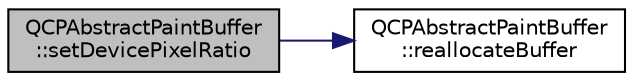 digraph "QCPAbstractPaintBuffer::setDevicePixelRatio"
{
 // LATEX_PDF_SIZE
  edge [fontname="Helvetica",fontsize="10",labelfontname="Helvetica",labelfontsize="10"];
  node [fontname="Helvetica",fontsize="10",shape=record];
  rankdir="LR";
  Node1 [label="QCPAbstractPaintBuffer\l::setDevicePixelRatio",height=0.2,width=0.4,color="black", fillcolor="grey75", style="filled", fontcolor="black",tooltip=" "];
  Node1 -> Node2 [color="midnightblue",fontsize="10",style="solid",fontname="Helvetica"];
  Node2 [label="QCPAbstractPaintBuffer\l::reallocateBuffer",height=0.2,width=0.4,color="black", fillcolor="white", style="filled",URL="$classQCPAbstractPaintBuffer.html#aee7506a52bd7e5a07c2af27935eb13e7",tooltip=" "];
}
